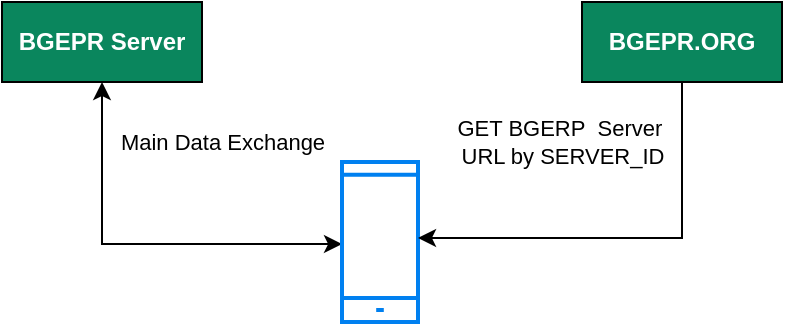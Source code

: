 <mxfile compressed="false" version="16.5.1" type="device">
  <diagram id="ETWsS70P1tHz5V-jA7J0" name="Page-1">
    <mxGraphModel dx="1102" dy="875" grid="1" gridSize="10" guides="1" tooltips="1" connect="1" arrows="1" fold="1" page="1" pageScale="1" pageWidth="827" pageHeight="1169" math="0" shadow="0">
      <root>
        <mxCell id="0" />
        <mxCell id="1" parent="0" />
        <mxCell id="5jw1HEQL-MALw_pyksJL-26" style="edgeStyle=orthogonalEdgeStyle;rounded=0;orthogonalLoop=1;jettySize=auto;html=1;exitX=0.5;exitY=1;exitDx=0;exitDy=0;entryX=0;entryY=0.513;entryDx=0;entryDy=0;entryPerimeter=0;startArrow=classic;startFill=1;" edge="1" parent="1" source="4" target="5jw1HEQL-MALw_pyksJL-24">
          <mxGeometry relative="1" as="geometry">
            <Array as="points">
              <mxPoint x="190" y="521" />
            </Array>
          </mxGeometry>
        </mxCell>
        <mxCell id="5jw1HEQL-MALw_pyksJL-29" value="Main Data Exchange" style="edgeLabel;html=1;align=center;verticalAlign=middle;resizable=0;points=[];" vertex="1" connectable="0" parent="5jw1HEQL-MALw_pyksJL-26">
          <mxGeometry x="-0.463" y="-1" relative="1" as="geometry">
            <mxPoint x="61" y="-24" as="offset" />
          </mxGeometry>
        </mxCell>
        <mxCell id="4" value="BGEPR Server" style="rounded=0;whiteSpace=wrap;html=1;fillColor=#0a865d;fontColor=#FFFFFF;fontStyle=1" parent="1" vertex="1">
          <mxGeometry x="140" y="400" width="100" height="40" as="geometry" />
        </mxCell>
        <mxCell id="5jw1HEQL-MALw_pyksJL-24" value="" style="html=1;verticalLabelPosition=bottom;align=center;labelBackgroundColor=#ffffff;verticalAlign=top;strokeWidth=2;strokeColor=#0080F0;shadow=0;dashed=0;shape=mxgraph.ios7.icons.smartphone;" vertex="1" parent="1">
          <mxGeometry x="310" y="480" width="38" height="80" as="geometry" />
        </mxCell>
        <mxCell id="5jw1HEQL-MALw_pyksJL-28" style="edgeStyle=orthogonalEdgeStyle;rounded=0;orthogonalLoop=1;jettySize=auto;html=1;exitX=0.5;exitY=1;exitDx=0;exitDy=0;entryX=1;entryY=0.475;entryDx=0;entryDy=0;entryPerimeter=0;startArrow=none;startFill=0;" edge="1" parent="1" source="5jw1HEQL-MALw_pyksJL-27" target="5jw1HEQL-MALw_pyksJL-24">
          <mxGeometry relative="1" as="geometry">
            <Array as="points">
              <mxPoint x="480" y="518" />
            </Array>
          </mxGeometry>
        </mxCell>
        <mxCell id="5jw1HEQL-MALw_pyksJL-30" value="GET BGERP&amp;nbsp; Server&amp;nbsp;&lt;br&gt;URL by SERVER_ID" style="edgeLabel;html=1;align=center;verticalAlign=middle;resizable=0;points=[];" vertex="1" connectable="0" parent="5jw1HEQL-MALw_pyksJL-28">
          <mxGeometry x="-0.505" relative="1" as="geometry">
            <mxPoint x="-60" y="-22" as="offset" />
          </mxGeometry>
        </mxCell>
        <mxCell id="5jw1HEQL-MALw_pyksJL-27" value="BGEPR.ORG" style="rounded=0;whiteSpace=wrap;html=1;fillColor=#0a865d;fontColor=#FFFFFF;fontStyle=1" vertex="1" parent="1">
          <mxGeometry x="430" y="400" width="100" height="40" as="geometry" />
        </mxCell>
      </root>
    </mxGraphModel>
  </diagram>
</mxfile>
